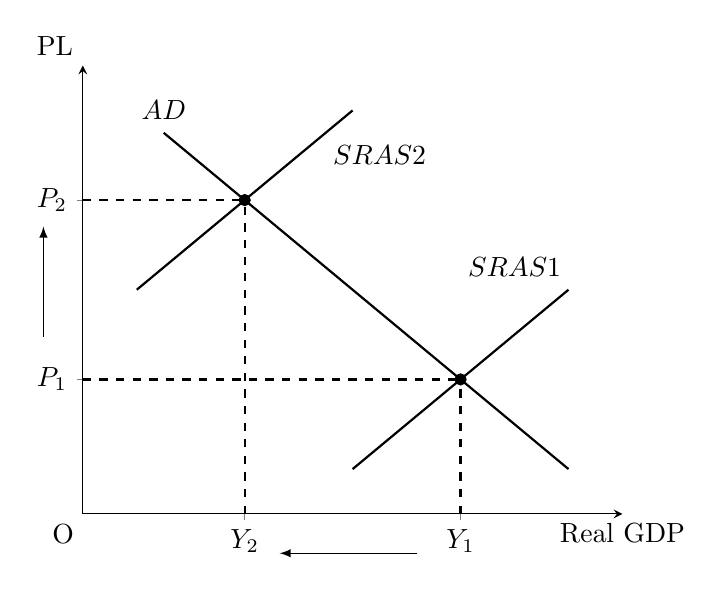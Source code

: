 \begin{tikzpicture}
    \begin{axis}[
            axis x line=middle,
            axis y line= middle,
            xmin=0, xmax=10,
            ymin=0,ymax=10,
            ylabel style={above left},
            ylabel=PL,
            xlabel style={below},
            xlabel=Real GDP,
            xtick={3,7},
            xticklabels={$Y_2$,$Y_1$},
            ytick={3,7},
            yticklabels={$P_1$,$P_2$}]
        \addplot[black,mark=*,only marks] coordinates{(3,7)(7,3)};
        \addplot[black,thick] coordinates{(1.5,8.5)(9,1)};
        \addplot[black,thick,dashed] coordinates{(0,3)(7,3)};
        \addplot[black,thick,dashed] coordinates{(0,7)(3,7)};
        \addplot[black,thick,dashed] coordinates{(3,0)(3,7)};
        \addplot[black,thick,dashed] coordinates{(7,0)(7,3)};
        \addplot[black,thick] coordinates{(1,5)(5,9)};
        \addplot[black,thick] coordinates{(5,1)(9,5)};
        \node at (axis cs:8,5.5) {$SRAS1$};
        \node at (axis cs:1.5,9) {$AD$};
        \node at (axis cs:5.5,8) {$SRAS2$};
    \end{axis}
    \draw[black,-latex](-.5,2.25)--(-.5,3.65);
    \draw[black,-latex](4.25,-.5)--(2.5,-.5);
    \draw(-.25,-.25) node {O};
\end{tikzpicture}